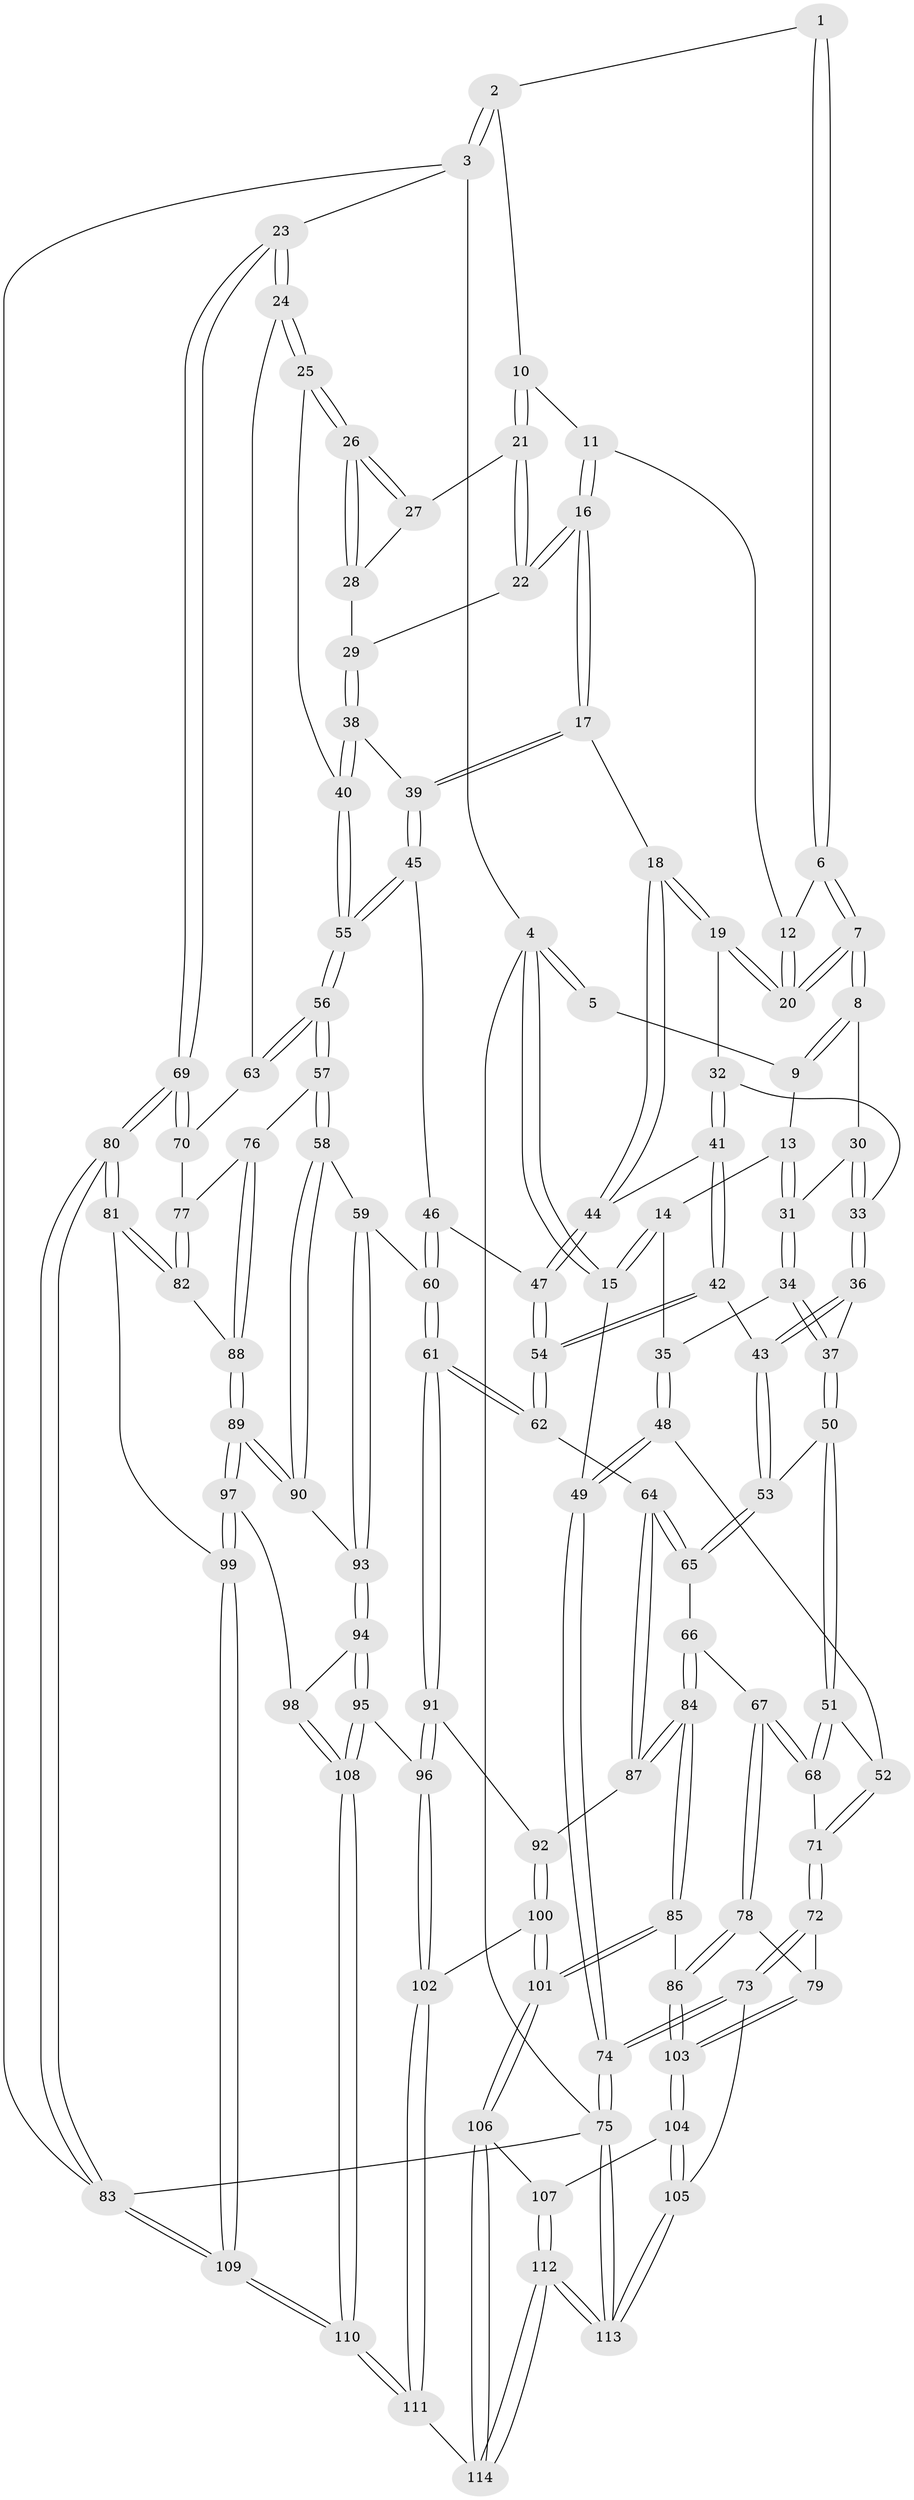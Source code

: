 // Generated by graph-tools (version 1.1) at 2025/51/03/09/25 03:51:01]
// undirected, 114 vertices, 282 edges
graph export_dot {
graph [start="1"]
  node [color=gray90,style=filled];
  1 [pos="+0.5315608813653265+0"];
  2 [pos="+0.8922286750905286+0"];
  3 [pos="+1+0"];
  4 [pos="+0+0"];
  5 [pos="+0.11257021076881975+0"];
  6 [pos="+0.5145389660927575+0.021663280663727098"];
  7 [pos="+0.502444659193101+0.09954370363577504"];
  8 [pos="+0.30550033150952827+0.13832616770485692"];
  9 [pos="+0.14617919514597638+0"];
  10 [pos="+0.818048102122843+0.021371399426669584"];
  11 [pos="+0.721749197340399+0.09940008019250406"];
  12 [pos="+0.717197544677897+0.09945282924876078"];
  13 [pos="+0.10184870267493723+0.13566416126240302"];
  14 [pos="+0.010864468516609226+0.1893415257947671"];
  15 [pos="+0+0.25198244147332516"];
  16 [pos="+0.6696953692469026+0.24204626488933403"];
  17 [pos="+0.5832091232418342+0.253161838872188"];
  18 [pos="+0.5774573816455222+0.25243623844958385"];
  19 [pos="+0.5255337786652676+0.16058406169175907"];
  20 [pos="+0.520959365941138+0.14525410389922572"];
  21 [pos="+0.8207577633029406+0.07751994982797977"];
  22 [pos="+0.7241293399837383+0.2481787077230678"];
  23 [pos="+1+0.28620280425736805"];
  24 [pos="+1+0.31617867312231196"];
  25 [pos="+1+0.30951075544192297"];
  26 [pos="+0.9897916879262703+0.2980160732600198"];
  27 [pos="+0.8483199193821495+0.13506809519464105"];
  28 [pos="+0.7943239261049369+0.2559101297583035"];
  29 [pos="+0.7394537854438881+0.25683329520657255"];
  30 [pos="+0.28737400033012434+0.17545490726804538"];
  31 [pos="+0.1760404075013576+0.214771116996972"];
  32 [pos="+0.3338018355150062+0.28404901624855655"];
  33 [pos="+0.32714500358533916+0.2818868152591537"];
  34 [pos="+0.1601272634189546+0.30966879839584743"];
  35 [pos="+0.130715782111541+0.3253108162032113"];
  36 [pos="+0.24253012065823468+0.34688240943106835"];
  37 [pos="+0.242448819922892+0.3468927917654543"];
  38 [pos="+0.7578053382914938+0.32639131504405117"];
  39 [pos="+0.7017028581030613+0.4068638957093395"];
  40 [pos="+0.8212793594412525+0.40472220839286277"];
  41 [pos="+0.3633584137571966+0.31363755532900506"];
  42 [pos="+0.39350735324551134+0.4329798090528836"];
  43 [pos="+0.35210178466966663+0.44236838509527465"];
  44 [pos="+0.5562216880173222+0.2915587673001302"];
  45 [pos="+0.7055048212986987+0.4220360220311552"];
  46 [pos="+0.6399579008189179+0.4525812540086967"];
  47 [pos="+0.528519201372733+0.38924710374639887"];
  48 [pos="+0.04370264837948669+0.41511761523522356"];
  49 [pos="+0+0.37152874412727493"];
  50 [pos="+0.212065391330401+0.4798022291234245"];
  51 [pos="+0.20260866391237842+0.48588484170502527"];
  52 [pos="+0.07968534120469449+0.46084102456417014"];
  53 [pos="+0.3090053181344226+0.48314066666476596"];
  54 [pos="+0.47402868930836906+0.4576261836757969"];
  55 [pos="+0.7796110845762242+0.47081047133766146"];
  56 [pos="+0.7878304848220541+0.5554578466836336"];
  57 [pos="+0.7864562511704375+0.5611585748063831"];
  58 [pos="+0.7304224758682984+0.5974881337809742"];
  59 [pos="+0.6776865015399822+0.6040214480015338"];
  60 [pos="+0.6505381690422013+0.6017201037008063"];
  61 [pos="+0.6377814800234215+0.60481348581059"];
  62 [pos="+0.4912703152630291+0.5570607938306631"];
  63 [pos="+0.9634033896327372+0.46156186406682054"];
  64 [pos="+0.462388757096339+0.5895015657253466"];
  65 [pos="+0.32026568093435986+0.5845357919088912"];
  66 [pos="+0.2822399622733403+0.61648939506403"];
  67 [pos="+0.23940542374539311+0.6107644625687755"];
  68 [pos="+0.21420216644824172+0.5772420694449986"];
  69 [pos="+1+0.5916246108247007"];
  70 [pos="+0.9446259767903065+0.5980480986305241"];
  71 [pos="+0.078176370963723+0.590991069324974"];
  72 [pos="+0.025891455244282578+0.7138686414915998"];
  73 [pos="+0+0.7417040448015324"];
  74 [pos="+0+0.7419235659887112"];
  75 [pos="+0+1"];
  76 [pos="+0.8621751870904434+0.6086932818122575"];
  77 [pos="+0.9226292833742954+0.612189981931942"];
  78 [pos="+0.19333878575931748+0.6635977209543341"];
  79 [pos="+0.034550839474836885+0.717597677215616"];
  80 [pos="+1+0.8221443339003188"];
  81 [pos="+1+0.8020236067902191"];
  82 [pos="+0.982309225570499+0.7389070643213114"];
  83 [pos="+1+1"];
  84 [pos="+0.3374985621299116+0.7609459508685722"];
  85 [pos="+0.3215996863222293+0.7774098340946968"];
  86 [pos="+0.27434596943338707+0.7868437716992934"];
  87 [pos="+0.4340292071166265+0.7356311686217131"];
  88 [pos="+0.8650384202217534+0.7501177496765851"];
  89 [pos="+0.810132718713032+0.7986255888295137"];
  90 [pos="+0.7659411853008516+0.7067533460713272"];
  91 [pos="+0.5762932791517483+0.7645842529414374"];
  92 [pos="+0.4706511078891511+0.7627706197272515"];
  93 [pos="+0.6883096908931027+0.7453186063504708"];
  94 [pos="+0.6750099310194022+0.826724348330954"];
  95 [pos="+0.6607761043591139+0.8319969168088308"];
  96 [pos="+0.6376375453837282+0.8302966838560809"];
  97 [pos="+0.8052018255572841+0.8138913778330491"];
  98 [pos="+0.7648154493176602+0.8221176552250907"];
  99 [pos="+0.8590740065692117+0.8907046436546727"];
  100 [pos="+0.47525676966052+0.9109087482281344"];
  101 [pos="+0.3917389521551111+1"];
  102 [pos="+0.585051085692347+0.8971101593171429"];
  103 [pos="+0.1673634279220201+0.8438209479768453"];
  104 [pos="+0.16698245875161924+0.8544714399049264"];
  105 [pos="+0.08687323991612603+0.9537096929071301"];
  106 [pos="+0.3833939680331678+1"];
  107 [pos="+0.1745288200988428+0.8643411490235661"];
  108 [pos="+0.7156603170774836+1"];
  109 [pos="+0.8468718466545901+1"];
  110 [pos="+0.7504838591124099+1"];
  111 [pos="+0.6657682631329126+1"];
  112 [pos="+0.23527571266076802+1"];
  113 [pos="+0+1"];
  114 [pos="+0.38898960437182784+1"];
  1 -- 2;
  1 -- 6;
  1 -- 6;
  2 -- 3;
  2 -- 3;
  2 -- 10;
  3 -- 4;
  3 -- 23;
  3 -- 83;
  4 -- 5;
  4 -- 5;
  4 -- 15;
  4 -- 15;
  4 -- 75;
  5 -- 9;
  6 -- 7;
  6 -- 7;
  6 -- 12;
  7 -- 8;
  7 -- 8;
  7 -- 20;
  7 -- 20;
  8 -- 9;
  8 -- 9;
  8 -- 30;
  9 -- 13;
  10 -- 11;
  10 -- 21;
  10 -- 21;
  11 -- 12;
  11 -- 16;
  11 -- 16;
  12 -- 20;
  12 -- 20;
  13 -- 14;
  13 -- 31;
  13 -- 31;
  14 -- 15;
  14 -- 15;
  14 -- 35;
  15 -- 49;
  16 -- 17;
  16 -- 17;
  16 -- 22;
  16 -- 22;
  17 -- 18;
  17 -- 39;
  17 -- 39;
  18 -- 19;
  18 -- 19;
  18 -- 44;
  18 -- 44;
  19 -- 20;
  19 -- 20;
  19 -- 32;
  21 -- 22;
  21 -- 22;
  21 -- 27;
  22 -- 29;
  23 -- 24;
  23 -- 24;
  23 -- 69;
  23 -- 69;
  24 -- 25;
  24 -- 25;
  24 -- 63;
  25 -- 26;
  25 -- 26;
  25 -- 40;
  26 -- 27;
  26 -- 27;
  26 -- 28;
  26 -- 28;
  27 -- 28;
  28 -- 29;
  29 -- 38;
  29 -- 38;
  30 -- 31;
  30 -- 33;
  30 -- 33;
  31 -- 34;
  31 -- 34;
  32 -- 33;
  32 -- 41;
  32 -- 41;
  33 -- 36;
  33 -- 36;
  34 -- 35;
  34 -- 37;
  34 -- 37;
  35 -- 48;
  35 -- 48;
  36 -- 37;
  36 -- 43;
  36 -- 43;
  37 -- 50;
  37 -- 50;
  38 -- 39;
  38 -- 40;
  38 -- 40;
  39 -- 45;
  39 -- 45;
  40 -- 55;
  40 -- 55;
  41 -- 42;
  41 -- 42;
  41 -- 44;
  42 -- 43;
  42 -- 54;
  42 -- 54;
  43 -- 53;
  43 -- 53;
  44 -- 47;
  44 -- 47;
  45 -- 46;
  45 -- 55;
  45 -- 55;
  46 -- 47;
  46 -- 60;
  46 -- 60;
  47 -- 54;
  47 -- 54;
  48 -- 49;
  48 -- 49;
  48 -- 52;
  49 -- 74;
  49 -- 74;
  50 -- 51;
  50 -- 51;
  50 -- 53;
  51 -- 52;
  51 -- 68;
  51 -- 68;
  52 -- 71;
  52 -- 71;
  53 -- 65;
  53 -- 65;
  54 -- 62;
  54 -- 62;
  55 -- 56;
  55 -- 56;
  56 -- 57;
  56 -- 57;
  56 -- 63;
  56 -- 63;
  57 -- 58;
  57 -- 58;
  57 -- 76;
  58 -- 59;
  58 -- 90;
  58 -- 90;
  59 -- 60;
  59 -- 93;
  59 -- 93;
  60 -- 61;
  60 -- 61;
  61 -- 62;
  61 -- 62;
  61 -- 91;
  61 -- 91;
  62 -- 64;
  63 -- 70;
  64 -- 65;
  64 -- 65;
  64 -- 87;
  64 -- 87;
  65 -- 66;
  66 -- 67;
  66 -- 84;
  66 -- 84;
  67 -- 68;
  67 -- 68;
  67 -- 78;
  67 -- 78;
  68 -- 71;
  69 -- 70;
  69 -- 70;
  69 -- 80;
  69 -- 80;
  70 -- 77;
  71 -- 72;
  71 -- 72;
  72 -- 73;
  72 -- 73;
  72 -- 79;
  73 -- 74;
  73 -- 74;
  73 -- 105;
  74 -- 75;
  74 -- 75;
  75 -- 113;
  75 -- 113;
  75 -- 83;
  76 -- 77;
  76 -- 88;
  76 -- 88;
  77 -- 82;
  77 -- 82;
  78 -- 79;
  78 -- 86;
  78 -- 86;
  79 -- 103;
  79 -- 103;
  80 -- 81;
  80 -- 81;
  80 -- 83;
  80 -- 83;
  81 -- 82;
  81 -- 82;
  81 -- 99;
  82 -- 88;
  83 -- 109;
  83 -- 109;
  84 -- 85;
  84 -- 85;
  84 -- 87;
  84 -- 87;
  85 -- 86;
  85 -- 101;
  85 -- 101;
  86 -- 103;
  86 -- 103;
  87 -- 92;
  88 -- 89;
  88 -- 89;
  89 -- 90;
  89 -- 90;
  89 -- 97;
  89 -- 97;
  90 -- 93;
  91 -- 92;
  91 -- 96;
  91 -- 96;
  92 -- 100;
  92 -- 100;
  93 -- 94;
  93 -- 94;
  94 -- 95;
  94 -- 95;
  94 -- 98;
  95 -- 96;
  95 -- 108;
  95 -- 108;
  96 -- 102;
  96 -- 102;
  97 -- 98;
  97 -- 99;
  97 -- 99;
  98 -- 108;
  98 -- 108;
  99 -- 109;
  99 -- 109;
  100 -- 101;
  100 -- 101;
  100 -- 102;
  101 -- 106;
  101 -- 106;
  102 -- 111;
  102 -- 111;
  103 -- 104;
  103 -- 104;
  104 -- 105;
  104 -- 105;
  104 -- 107;
  105 -- 113;
  105 -- 113;
  106 -- 107;
  106 -- 114;
  106 -- 114;
  107 -- 112;
  107 -- 112;
  108 -- 110;
  108 -- 110;
  109 -- 110;
  109 -- 110;
  110 -- 111;
  110 -- 111;
  111 -- 114;
  112 -- 113;
  112 -- 113;
  112 -- 114;
  112 -- 114;
}
